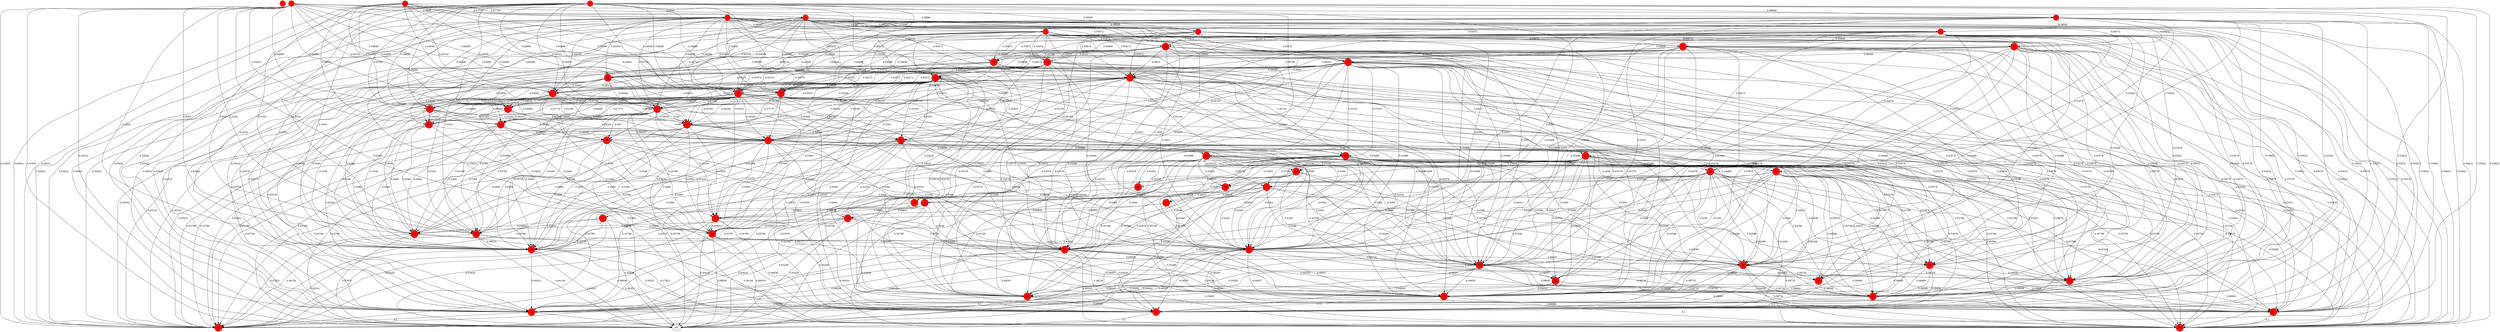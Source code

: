 // NEW_TOP
digraph {
	0 [label=0 color=red shape=circle style=filled]
	1 [label=1 color=red shape=circle style=filled]
	2 [label=2 color=red shape=circle style=filled]
	3 [label=3 color=red shape=circle style=filled]
	4 [label=4 color=red shape=circle style=filled]
	5 [label=5 color=red shape=circle style=filled]
	6 [label=6 color=red shape=circle style=filled]
	7 [label=7 color=red shape=circle style=filled]
	8 [label=8 color=red shape=circle style=filled]
	9 [label=9 color=red shape=circle style=filled]
	10 [label=10 color=red shape=circle style=filled]
	11 [label=11 color=red shape=circle style=filled]
	12 [label=12 color=red shape=circle style=filled]
	13 [label=13 color=red shape=circle style=filled]
	14 [label=14 color=red shape=circle style=filled]
	15 [label=15 color=red shape=circle style=filled]
	16 [label=16 color=red shape=circle style=filled]
	17 [label=17 color=red shape=circle style=filled]
	18 [label=18 color=red shape=circle style=filled]
	19 [label=19 color=red shape=circle style=filled]
	20 [label=20 color=red shape=circle style=filled]
	21 [label=21 color=red shape=circle style=filled]
	22 [label=22 color=red shape=circle style=filled]
	23 [label=23 color=red shape=circle style=filled]
	24 [label=24 color=red shape=circle style=filled]
	25 [label=25 color=red shape=circle style=filled]
	26 [label=26 color=red shape=circle style=filled]
	27 [label=27 color=red shape=circle style=filled]
	28 [label=28 color=red shape=circle style=filled]
	29 [label=29 color=red shape=circle style=filled]
	30 [label=30 color=red shape=circle style=filled]
	31 [label=31 color=red shape=circle style=filled]
	32 [label=32 color=red shape=circle style=filled]
	33 [label=33 color=red shape=circle style=filled]
	34 [label=34 color=red shape=circle style=filled]
	35 [label=35 color=red shape=circle style=filled]
	36 [label=36 color=red shape=circle style=filled]
	37 [label=37 color=red shape=circle style=filled]
	38 [label=38 color=red shape=circle style=filled]
	39 [label=39 color=red shape=circle style=filled]
	40 [label=40 color=red shape=circle style=filled]
	41 [label=41 color=red shape=circle style=filled]
	42 [label=42 color=red shape=circle style=filled]
	43 [label=43 color=red shape=circle style=filled]
	44 [label=44 color=red shape=circle style=filled]
	45 [label=45 color=red shape=circle style=filled]
	46 [label=46 color=red shape=circle style=filled]
	47 [label=47 color=red shape=circle style=filled]
	48 [label=48 color=red shape=circle style=filled]
	49 [label=49 color=red shape=circle style=filled]
	50 [label=50 color=red shape=circle style=filled]
	51 [label=51 color=red shape=circle style=filled]
	52 [label=52 color=red shape=circle style=filled]
	53 [label=53 color=red shape=circle style=filled]
	54 [label=54 color=red shape=circle style=filled]
	55 [label=55 color=red shape=circle style=filled]
	56 [label=56 color=red shape=circle style=filled]
	57 [label=57 color=red shape=circle style=filled]
	58 [label=58 color=red shape=circle style=filled]
	59 [label=59 color=red shape=circle style=filled]
	60 [label=60 color=red shape=circle style=filled]
	61 [label=61 color=red shape=circle style=filled]
	62 [label=62 color=red shape=circle style=filled]
	63 [label=63 color=red shape=circle style=filled]
	64 [label=64 color=red shape=circle style=filled]
	65 [label=65 color=red shape=circle style=filled]
	1 -> 4 [label=0.07726]
	1 -> 5 [label=0.07726]
	1 -> 19 [label=0.04698]
	1 -> 20 [label=0.04698]
	1 -> 21 [label=0.04698]
	1 -> 22 [label=0.04698]
	1 -> 23 [label=0.04698]
	1 -> 24 [label=0.04742]
	1 -> 25 [label=0.04591]
	1 -> 27 [label=0.04591]
	1 -> 46 [label=0.0353]
	1 -> 65 [label=0.03622]
	2 -> 5 [label=0.0898]
	2 -> 6 [label=0.0898]
	2 -> 7 [label=0.0898]
	2 -> 19 [label=0.04698]
	2 -> 20 [label=0.04698]
	2 -> 21 [label=0.04698]
	2 -> 22 [label=0.04698]
	2 -> 23 [label=0.04698]
	2 -> 24 [label=0.04742]
	2 -> 25 [label=0.04591]
	2 -> 27 [label=0.04591]
	2 -> 46 [label=0.0353]
	2 -> 47 [label=0.0353]
	2 -> 49 [label=0.0353]
	2 -> 62 [label=0.03622]
	2 -> 63 [label=0.03622]
	2 -> 64 [label=0.03622]
	2 -> 65 [label=0.03622]
	2 -> 66 [label=0.03622]
	3 -> 6 [label=0.09609]
	3 -> 7 [label=0.09609]
	3 -> 19 [label=0.04698]
	3 -> 20 [label=0.04698]
	3 -> 21 [label=0.04698]
	3 -> 22 [label=0.04698]
	3 -> 23 [label=0.04698]
	3 -> 24 [label=0.04742]
	3 -> 25 [label=0.04591]
	3 -> 27 [label=0.04591]
	3 -> 28 [label=0.04591]
	3 -> 29 [label=0.04591]
	3 -> 44 [label=0.02922]
	3 -> 45 [label=0.02922]
	3 -> 46 [label=0.0353]
	3 -> 47 [label=0.0353]
	3 -> 48 [label=0.0353]
	3 -> 49 [label=0.0353]
	3 -> 50 [label=0.0353]
	3 -> 51 [label=0.0353]
	3 -> 62 [label=0.03622]
	3 -> 63 [label=0.03622]
	3 -> 64 [label=0.03622]
	3 -> 65 [label=0.03622]
	3 -> 66 [label=0.03622]
	4 -> 7 [label=0.0987]
	4 -> 8 [label=0.0987]
	4 -> 9 [label=0.09446]
	4 -> 16 [label=0.05672]
	4 -> 17 [label=0.05555]
	4 -> 19 [label=0.04698]
	4 -> 20 [label=0.04698]
	4 -> 21 [label=0.04698]
	4 -> 23 [label=0.04698]
	4 -> 24 [label=0.04742]
	4 -> 46 [label=0.0353]
	4 -> 48 [label=0.0353]
	4 -> 49 [label=0.0353]
	4 -> 50 [label=0.0353]
	4 -> 51 [label=0.0353]
	4 -> 52 [label=0.0353]
	4 -> 61 [label=0.03622]
	4 -> 62 [label=0.03622]
	4 -> 63 [label=0.03622]
	4 -> 64 [label=0.03622]
	4 -> 65 [label=0.03622]
	4 -> 66 [label=0.03622]
	5 -> 8 [label=0.09962]
	5 -> 9 [label=0.09524]
	5 -> 10 [label=0.05672]
	5 -> 11 [label=0.05672]
	5 -> 13 [label=0.05672]
	5 -> 15 [label=0.05672]
	5 -> 16 [label=0.05672]
	5 -> 17 [label=0.05555]
	5 -> 18 [label=0.05555]
	5 -> 19 [label=0.04698]
	5 -> 20 [label=0.04698]
	5 -> 21 [label=0.04698]
	5 -> 22 [label=0.04698]
	5 -> 23 [label=0.04698]
	5 -> 24 [label=0.04742]
	5 -> 49 [label=0.0353]
	5 -> 50 [label=0.0353]
	5 -> 51 [label=0.0353]
	5 -> 52 [label=0.0353]
	5 -> 59 [label=0.03622]
	5 -> 60 [label=0.03622]
	5 -> 61 [label=0.03622]
	5 -> 62 [label=0.03622]
	5 -> 63 [label=0.03622]
	5 -> 64 [label=0.03622]
	5 -> 65 [label=0.03622]
	5 -> 66 [label=0.03622]
	6 -> 9 [label=0.09547]
	6 -> 10 [label=0.05672]
	6 -> 11 [label=0.05672]
	6 -> 16 [label=0.05672]
	6 -> 19 [label=0.04698]
	6 -> 20 [label=0.04698]
	6 -> 34 [label=0.02922]
	6 -> 35 [label=0.02922]
	6 -> 51 [label=0.0353]
	6 -> 52 [label=0.0353]
	6 -> 59 [label=0.03622]
	6 -> 60 [label=0.03622]
	6 -> 61 [label=0.03622]
	6 -> 62 [label=0.03622]
	6 -> 63 [label=0.03622]
	6 -> 64 [label=0.03622]
	6 -> 65 [label=0.03622]
	7 -> 10 [label=0.05672]
	7 -> 11 [label=0.05672]
	7 -> 12 [label=0.05672]
	7 -> 13 [label=0.05672]
	7 -> 15 [label=0.05672]
	7 -> 16 [label=0.05672]
	7 -> 19 [label=0.04698]
	7 -> 20 [label=0.04698]
	7 -> 58 [label=0.03622]
	7 -> 59 [label=0.03622]
	7 -> 60 [label=0.03622]
	7 -> 61 [label=0.03622]
	7 -> 62 [label=0.03622]
	7 -> 63 [label=0.03622]
	7 -> 64 [label=0.03622]
	8 -> 11 [label=0.05672]
	8 -> 12 [label=0.05672]
	8 -> 13 [label=0.05672]
	8 -> 14 [label=0.05672]
	8 -> 15 [label=0.05672]
	8 -> 16 [label=0.05672]
	8 -> 17 [label=0.05555]
	8 -> 18 [label=0.05555]
	8 -> 19 [label=0.04698]
	8 -> 20 [label=0.04698]
	8 -> 51 [label=0.0353]
	8 -> 52 [label=0.0353]
	8 -> 53 [label=0.0353]
	8 -> 57 [label=0.03622]
	8 -> 58 [label=0.03622]
	8 -> 59 [label=0.03622]
	8 -> 60 [label=0.03622]
	8 -> 61 [label=0.03622]
	8 -> 62 [label=0.03622]
	8 -> 63 [label=0.03622]
	8 -> 64 [label=0.03622]
	9 -> 12 [label=0.05809]
	9 -> 13 [label=0.05809]
	9 -> 15 [label=0.05809]
	9 -> 16 [label=0.05809]
	9 -> 17 [label=0.05693]
	9 -> 19 [label=0.04836]
	9 -> 33 [label=0.04573]
	9 -> 34 [label=0.02878]
	9 -> 35 [label=0.02878]
	9 -> 51 [label=0.03486]
	9 -> 52 [label=0.03486]
	9 -> 53 [label=0.03486]
	9 -> 54 [label=0.03578]
	9 -> 57 [label=0.03578]
	9 -> 58 [label=0.03578]
	9 -> 59 [label=0.03578]
	9 -> 60 [label=0.03578]
	9 -> 61 [label=0.03578]
	9 -> 62 [label=0.03578]
	9 -> 63 [label=0.03578]
	9 -> 64 [label=0.03578]
	10 -> 13 [label=0.08343]
	10 -> 15 [label=0.08343]
	10 -> 16 [label=0.08343]
	10 -> 34 [label=0.02878]
	10 -> 52 [label=0.03486]
	10 -> 53 [label=0.03486]
	10 -> 54 [label=0.03578]
	10 -> 55 [label=0.03578]
	10 -> 56 [label=0.03578]
	10 -> 57 [label=0.03578]
	10 -> 58 [label=0.03578]
	10 -> 59 [label=0.03578]
	10 -> 60 [label=0.03578]
	10 -> 61 [label=0.03578]
	10 -> 62 [label=0.03578]
	10 -> 63 [label=0.03578]
	11 -> 14 [label=0.0933]
	11 -> 15 [label=0.0933]
	11 -> 16 [label=0.0933]
	11 -> 17 [label=0.09098]
	11 -> 18 [label=0.09098]
	11 -> 19 [label=0.05572]
	11 -> 51 [label=0.03486]
	11 -> 52 [label=0.03486]
	11 -> 53 [label=0.03486]
	11 -> 54 [label=0.03578]
	11 -> 56 [label=0.03578]
	11 -> 57 [label=0.03578]
	11 -> 58 [label=0.03578]
	11 -> 59 [label=0.03578]
	11 -> 60 [label=0.03578]
	11 -> 61 [label=0.03578]
	11 -> 62 [label=0.03578]
	11 -> 63 [label=0.03578]
	12 -> 15 [label=0.09768]
	12 -> 16 [label=0.09768]
	12 -> 17 [label=0.09514]
	12 -> 18 [label=0.09514]
	12 -> 19 [label=0.05572]
	12 -> 51 [label=0.03486]
	12 -> 52 [label=0.03486]
	12 -> 53 [label=0.03486]
	12 -> 54 [label=0.03578]
	12 -> 55 [label=0.03578]
	12 -> 56 [label=0.03578]
	12 -> 57 [label=0.03578]
	12 -> 58 [label=0.03578]
	12 -> 59 [label=0.03578]
	12 -> 60 [label=0.03578]
	12 -> 61 [label=0.03578]
	12 -> 63 [label=0.03578]
	13 -> 16 [label=0.0993]
	13 -> 17 [label=0.09668]
	13 -> 18 [label=0.09668]
	13 -> 19 [label=0.05572]
	13 -> 20 [label=0.05572]
	13 -> 21 [label=0.05572]
	13 -> 29 [label=0.05103]
	13 -> 30 [label=0.05103]
	13 -> 31 [label=0.05103]
	13 -> 32 [label=0.05103]
	13 -> 33 [label=0.0513]
	13 -> 49 [label=0.03486]
	13 -> 50 [label=0.03486]
	13 -> 51 [label=0.03486]
	13 -> 52 [label=0.03486]
	13 -> 53 [label=0.03486]
	13 -> 54 [label=0.03578]
	13 -> 55 [label=0.03578]
	13 -> 56 [label=0.03578]
	13 -> 57 [label=0.03578]
	13 -> 58 [label=0.03578]
	13 -> 59 [label=0.03578]
	13 -> 60 [label=0.03578]
	13 -> 61 [label=0.03578]
	13 -> 62 [label=0.03578]
	13 -> 63 [label=0.03578]
	14 -> 17 [label=0.09716]
	14 -> 18 [label=0.09716]
	14 -> 19 [label=0.05572]
	14 -> 20 [label=0.05572]
	14 -> 21 [label=0.05572]
	14 -> 29 [label=0.05103]
	14 -> 30 [label=0.05103]
	14 -> 31 [label=0.05103]
	14 -> 51 [label=0.03486]
	14 -> 53 [label=0.03486]
	14 -> 56 [label=0.03578]
	14 -> 57 [label=0.03578]
	14 -> 58 [label=0.03578]
	14 -> 59 [label=0.03578]
	15 -> 18 [label=0.0973]
	15 -> 19 [label=0.05572]
	15 -> 20 [label=0.05572]
	15 -> 21 [label=0.05572]
	15 -> 22 [label=0.05572]
	15 -> 29 [label=0.05103]
	15 -> 51 [label=0.03486]
	15 -> 53 [label=0.03486]
	15 -> 57 [label=0.03578]
	15 -> 58 [label=0.03578]
	15 -> 59 [label=0.03578]
	16 -> 19 [label=0.05572]
	16 -> 20 [label=0.05572]
	16 -> 21 [label=0.05572]
	16 -> 22 [label=0.05572]
	16 -> 23 [label=0.05572]
	16 -> 24 [label=0.05302]
	16 -> 27 [label=0.05103]
	16 -> 29 [label=0.05103]
	16 -> 30 [label=0.05103]
	16 -> 31 [label=0.05103]
	16 -> 49 [label=0.03486]
	16 -> 50 [label=0.03486]
	16 -> 51 [label=0.03486]
	16 -> 52 [label=0.03486]
	16 -> 53 [label=0.03486]
	16 -> 57 [label=0.03578]
	16 -> 58 [label=0.03578]
	16 -> 59 [label=0.03578]
	16 -> 60 [label=0.03578]
	16 -> 61 [label=0.03578]
	16 -> 62 [label=0.03578]
	16 -> 63 [label=0.03578]
	16 -> 64 [label=0.03578]
	17 -> 20 [label=0.05655]
	17 -> 21 [label=0.05655]
	17 -> 22 [label=0.05655]
	17 -> 23 [label=0.05655]
	17 -> 24 [label=0.05384]
	17 -> 25 [label=0.05185]
	17 -> 26 [label=0.05185]
	17 -> 27 [label=0.05185]
	17 -> 28 [label=0.05185]
	17 -> 29 [label=0.05185]
	17 -> 30 [label=0.05185]
	17 -> 31 [label=0.05185]
	17 -> 48 [label=0.0346]
	17 -> 49 [label=0.0346]
	17 -> 50 [label=0.0346]
	17 -> 51 [label=0.0346]
	17 -> 52 [label=0.0346]
	17 -> 53 [label=0.0346]
	17 -> 57 [label=0.03552]
	17 -> 58 [label=0.03552]
	17 -> 59 [label=0.03552]
	17 -> 63 [label=0.03552]
	17 -> 64 [label=0.03552]
	17 -> 65 [label=0.03552]
	18 -> 21 [label=0.05655]
	18 -> 22 [label=0.05655]
	18 -> 23 [label=0.05655]
	18 -> 24 [label=0.05384]
	18 -> 25 [label=0.05185]
	18 -> 26 [label=0.05185]
	18 -> 27 [label=0.05185]
	18 -> 28 [label=0.05185]
	18 -> 29 [label=0.05185]
	18 -> 49 [label=0.0346]
	19 -> 22 [label=0.07761]
	19 -> 23 [label=0.07761]
	19 -> 24 [label=0.07399]
	19 -> 25 [label=0.07175]
	19 -> 26 [label=0.07175]
	19 -> 27 [label=0.07175]
	19 -> 29 [label=0.07175]
	19 -> 49 [label=0.0346]
	19 -> 51 [label=0.0346]
	19 -> 59 [label=0.03552]
	19 -> 63 [label=0.03552]
	19 -> 64 [label=0.03552]
	20 -> 23 [label=0.09029]
	20 -> 24 [label=0.08618]
	20 -> 25 [label=0.08383]
	20 -> 26 [label=0.08383]
	20 -> 27 [label=0.08383]
	20 -> 28 [label=0.08383]
	20 -> 29 [label=0.08383]
	20 -> 30 [label=0.08383]
	20 -> 46 [label=0.0346]
	20 -> 47 [label=0.0346]
	20 -> 48 [label=0.0346]
	20 -> 49 [label=0.0346]
	20 -> 50 [label=0.0346]
	20 -> 51 [label=0.0346]
	20 -> 59 [label=0.03552]
	20 -> 62 [label=0.03552]
	20 -> 63 [label=0.03552]
	20 -> 64 [label=0.03552]
	20 -> 65 [label=0.03552]
	21 -> 24 [label=0.09208]
	21 -> 25 [label=0.08968]
	21 -> 26 [label=0.08968]
	21 -> 27 [label=0.08968]
	21 -> 28 [label=0.08968]
	21 -> 29 [label=0.08968]
	21 -> 30 [label=0.08968]
	21 -> 47 [label=0.0346]
	21 -> 48 [label=0.0346]
	21 -> 49 [label=0.0346]
	21 -> 65 [label=0.03552]
	22 -> 25 [label=0.09202]
	22 -> 26 [label=0.09202]
	22 -> 27 [label=0.09202]
	22 -> 29 [label=0.09202]
	23 -> 26 [label=0.09282]
	23 -> 27 [label=0.09282]
	23 -> 29 [label=0.09282]
	23 -> 46 [label=0.0346]
	23 -> 47 [label=0.0346]
	23 -> 48 [label=0.0346]
	23 -> 49 [label=0.0346]
	23 -> 64 [label=0.03552]
	23 -> 65 [label=0.03552]
	24 -> 27 [label=0.097]
	24 -> 28 [label=0.097]
	24 -> 29 [label=0.097]
	24 -> 45 [label=0.03191]
	24 -> 46 [label=0.03799]
	24 -> 47 [label=0.03799]
	24 -> 48 [label=0.03799]
	24 -> 49 [label=0.03799]
	24 -> 64 [label=0.03891]
	24 -> 65 [label=0.03891]
	24 -> 66 [label=0.03891]
	25 -> 28 [label=0.09923]
	25 -> 29 [label=0.09923]
	25 -> 46 [label=0.0394]
	25 -> 47 [label=0.0394]
	25 -> 48 [label=0.0394]
	25 -> 49 [label=0.0394]
	25 -> 65 [label=0.03799]
	26 -> 29 [label=0.09968]
	26 -> 46 [label=0.0394]
	26 -> 47 [label=0.0394]
	26 -> 48 [label=0.0394]
	26 -> 49 [label=0.0394]
	26 -> 65 [label=0.03799]
	27 -> 30 [label=0.09988]
	27 -> 45 [label=0.03332]
	27 -> 46 [label=0.0394]
	27 -> 47 [label=0.0394]
	27 -> 48 [label=0.0394]
	27 -> 49 [label=0.0394]
	27 -> 50 [label=0.0394]
	27 -> 51 [label=0.0394]
	27 -> 64 [label=0.03799]
	27 -> 65 [label=0.03799]
	27 -> 66 [label=0.03799]
	28 -> 31 [label=0.09996]
	28 -> 45 [label=0.03332]
	28 -> 46 [label=0.0394]
	28 -> 47 [label=0.0394]
	28 -> 48 [label=0.0394]
	28 -> 49 [label=0.0394]
	28 -> 50 [label=0.0394]
	28 -> 51 [label=0.0394]
	28 -> 64 [label=0.03799]
	28 -> 65 [label=0.03799]
	28 -> 66 [label=0.03799]
	29 -> 32 [label=0.09999]
	29 -> 45 [label=0.03332]
	29 -> 46 [label=0.0394]
	29 -> 47 [label=0.0394]
	29 -> 48 [label=0.0394]
	29 -> 49 [label=0.0394]
	29 -> 50 [label=0.0394]
	29 -> 51 [label=0.0394]
	29 -> 52 [label=0.0394]
	29 -> 53 [label=0.0394]
	29 -> 63 [label=0.03799]
	29 -> 64 [label=0.03799]
	29 -> 65 [label=0.03799]
	29 -> 66 [label=0.03799]
	30 -> 33 [label=0.09734]
	30 -> 45 [label=0.03332]
	30 -> 47 [label=0.0394]
	30 -> 48 [label=0.0394]
	30 -> 49 [label=0.0394]
	30 -> 50 [label=0.0394]
	30 -> 51 [label=0.0394]
	30 -> 52 [label=0.0394]
	30 -> 53 [label=0.0394]
	30 -> 63 [label=0.03799]
	30 -> 64 [label=0.03799]
	30 -> 65 [label=0.03799]
	30 -> 66 [label=0.03799]
	31 -> 34 [label=0.03332]
	31 -> 35 [label=0.03332]
	31 -> 36 [label=0.03332]
	31 -> 37 [label=0.03332]
	31 -> 48 [label=0.0394]
	31 -> 49 [label=0.0394]
	31 -> 50 [label=0.0394]
	31 -> 51 [label=0.0394]
	31 -> 52 [label=0.0394]
	31 -> 53 [label=0.0394]
	31 -> 54 [label=0.03799]
	31 -> 55 [label=0.03799]
	31 -> 57 [label=0.03799]
	31 -> 58 [label=0.03799]
	31 -> 59 [label=0.03799]
	31 -> 60 [label=0.03799]
	31 -> 61 [label=0.03799]
	31 -> 62 [label=0.03799]
	31 -> 63 [label=0.03799]
	31 -> 64 [label=0.03799]
	31 -> 65 [label=0.03799]
	32 -> 35 [label=0.03332]
	32 -> 36 [label=0.03332]
	32 -> 37 [label=0.03332]
	32 -> 38 [label=0.03332]
	32 -> 39 [label=0.03332]
	32 -> 40 [label=0.03332]
	32 -> 49 [label=0.0394]
	32 -> 50 [label=0.0394]
	32 -> 51 [label=0.0394]
	32 -> 52 [label=0.0394]
	32 -> 53 [label=0.0394]
	32 -> 54 [label=0.03799]
	32 -> 55 [label=0.03799]
	32 -> 57 [label=0.03799]
	32 -> 58 [label=0.03799]
	32 -> 59 [label=0.03799]
	32 -> 60 [label=0.03799]
	32 -> 61 [label=0.03799]
	32 -> 62 [label=0.03799]
	32 -> 63 [label=0.03799]
	32 -> 64 [label=0.03799]
	33 -> 36 [label=0.03494]
	33 -> 37 [label=0.03494]
	33 -> 38 [label=0.03494]
	33 -> 50 [label=0.04017]
	33 -> 51 [label=0.04017]
	33 -> 52 [label=0.04017]
	33 -> 53 [label=0.04017]
	33 -> 54 [label=0.03876]
	33 -> 55 [label=0.03876]
	33 -> 56 [label=0.03876]
	33 -> 57 [label=0.03876]
	33 -> 58 [label=0.03876]
	33 -> 59 [label=0.03876]
	33 -> 60 [label=0.03876]
	33 -> 61 [label=0.03876]
	33 -> 62 [label=0.03876]
	33 -> 63 [label=0.03876]
	34 -> 37 [label=0.057]
	34 -> 38 [label=0.057]
	34 -> 50 [label=0.0346]
	34 -> 51 [label=0.0346]
	34 -> 52 [label=0.0346]
	34 -> 53 [label=0.0346]
	34 -> 54 [label=0.03298]
	34 -> 55 [label=0.03298]
	34 -> 57 [label=0.03298]
	34 -> 58 [label=0.03298]
	34 -> 59 [label=0.03298]
	34 -> 60 [label=0.03298]
	34 -> 61 [label=0.03298]
	34 -> 62 [label=0.03298]
	34 -> 63 [label=0.03298]
	34 -> 64 [label=0.03298]
	35 -> 38 [label=0.07566]
	35 -> 50 [label=0.0346]
	35 -> 51 [label=0.0346]
	35 -> 52 [label=0.0346]
	35 -> 53 [label=0.0346]
	35 -> 54 [label=0.03298]
	35 -> 59 [label=0.03298]
	35 -> 60 [label=0.03298]
	35 -> 61 [label=0.03298]
	35 -> 62 [label=0.03298]
	35 -> 63 [label=0.03298]
	35 -> 64 [label=0.03298]
	36 -> 39 [label=0.08833]
	36 -> 40 [label=0.08833]
	36 -> 50 [label=0.0346]
	36 -> 51 [label=0.0346]
	36 -> 52 [label=0.0346]
	36 -> 53 [label=0.0346]
	36 -> 60 [label=0.03298]
	36 -> 61 [label=0.03298]
	36 -> 62 [label=0.03298]
	36 -> 63 [label=0.03298]
	37 -> 40 [label=0.09523]
	37 -> 41 [label=0.09523]
	37 -> 50 [label=0.0346]
	37 -> 51 [label=0.0346]
	37 -> 52 [label=0.0346]
	37 -> 61 [label=0.03298]
	37 -> 63 [label=0.03298]
	37 -> 64 [label=0.03298]
	37 -> 66 [label=0.03298]
	38 -> 41 [label=0.09831]
	38 -> 42 [label=0.09831]
	39 -> 42 [label=0.09948]
	40 -> 43 [label=0.09641]
	40 -> 44 [label=0.09641]
	40 -> 45 [label=0.09641]
	40 -> 50 [label=0.0346]
	40 -> 66 [label=0.03298]
	41 -> 44 [label=0.09652]
	41 -> 45 [label=0.09652]
	41 -> 66 [label=0.03298]
	42 -> 45 [label=0.09655]
	42 -> 66 [label=0.03298]
	43 -> 46 [label=0.03804]
	43 -> 47 [label=0.03804]
	43 -> 48 [label=0.03802]
	43 -> 65 [label=0.03428]
	43 -> 66 [label=0.03428]
	44 -> 47 [label=0.03804]
	44 -> 48 [label=0.03802]
	44 -> 49 [label=0.03797]
	44 -> 50 [label=0.03781]
	44 -> 64 [label=0.03428]
	44 -> 65 [label=0.03428]
	44 -> 66 [label=0.03428]
	45 -> 48 [label=0.03802]
	45 -> 49 [label=0.03797]
	45 -> 50 [label=0.03781]
	45 -> 64 [label=0.03428]
	45 -> 65 [label=0.03428]
	45 -> 66 [label=0.03428]
	46 -> 49 [label=0.06524]
	46 -> 50 [label=0.06508]
	46 -> 64 [label=0.06156]
	46 -> 65 [label=0.06156]
	46 -> 66 [label=0.06156]
	47 -> 50 [label=0.08177]
	47 -> 64 [label=0.07825]
	47 -> 65 [label=0.07825]
	47 -> 66 [label=0.07825]
	48 -> 51 [label=0.0915]
	48 -> 63 [label=0.08838]
	48 -> 64 [label=0.08838]
	48 -> 65 [label=0.08838]
	48 -> 66 [label=0.08838]
	49 -> 52 [label=0.09556]
	49 -> 62 [label=0.09331]
	49 -> 63 [label=0.09331]
	49 -> 64 [label=0.09331]
	49 -> 65 [label=0.09331]
	49 -> 66 [label=0.09331]
	50 -> 53 [label=0.09732]
	50 -> 59 [label=0.09529]
	50 -> 60 [label=0.09529]
	50 -> 61 [label=0.09529]
	50 -> 62 [label=0.09529]
	50 -> 63 [label=0.09529]
	50 -> 64 [label=0.09529]
	50 -> 65 [label=0.09529]
	50 -> 66 [label=0.09529]
	51 -> 54 [label=0.09597]
	51 -> 57 [label=0.09597]
	51 -> 58 [label=0.09597]
	51 -> 59 [label=0.09597]
	51 -> 60 [label=0.09597]
	51 -> 61 [label=0.09597]
	51 -> 62 [label=0.09597]
	51 -> 63 [label=0.09597]
	51 -> 64 [label=0.09597]
	51 -> 65 [label=0.09597]
	51 -> 66 [label=0.09597]
	52 -> 55 [label=0.09693]
	52 -> 56 [label=0.09693]
	52 -> 57 [label=0.09693]
	52 -> 58 [label=0.09693]
	52 -> 59 [label=0.09693]
	52 -> 60 [label=0.09693]
	52 -> 61 [label=0.09693]
	52 -> 62 [label=0.09693]
	52 -> 63 [label=0.09693]
	52 -> 64 [label=0.09693]
	52 -> 65 [label=0.09693]
	53 -> 56 [label=0.09735]
	53 -> 57 [label=0.09735]
	53 -> 58 [label=0.09735]
	53 -> 59 [label=0.09735]
	53 -> 60 [label=0.09735]
	53 -> 61 [label=0.09735]
	53 -> 62 [label=0.09735]
	53 -> 63 [label=0.09735]
	53 -> 64 [label=0.09735]
	54 -> 57 [label=0.09909]
	54 -> 58 [label=0.09909]
	54 -> 59 [label=0.09909]
	54 -> 60 [label=0.09909]
	54 -> 61 [label=0.09909]
	54 -> 62 [label=0.09909]
	54 -> 63 [label=0.09909]
	55 -> 58 [label=0.09958]
	55 -> 59 [label=0.09958]
	55 -> 60 [label=0.09958]
	56 -> 59 [label=0.09984]
	56 -> 60 [label=0.09984]
	57 -> 60 [label=0.09994]
	57 -> 61 [label=0.09994]
	58 -> 61 [label=0.09998]
	58 -> 62 [label=0.09998]
	58 -> 63 [label=0.09998]
	59 -> 62 [label=0.1]
	59 -> 63 [label=0.1]
	59 -> 64 [label=0.1]
	60 -> 63 [label=0.1]
	61 -> 64 [label=0.1]
	62 -> 65 [label=0.1]
	62 -> 66 [label=0.1]
	63 -> 66 [label=0.1]
}
